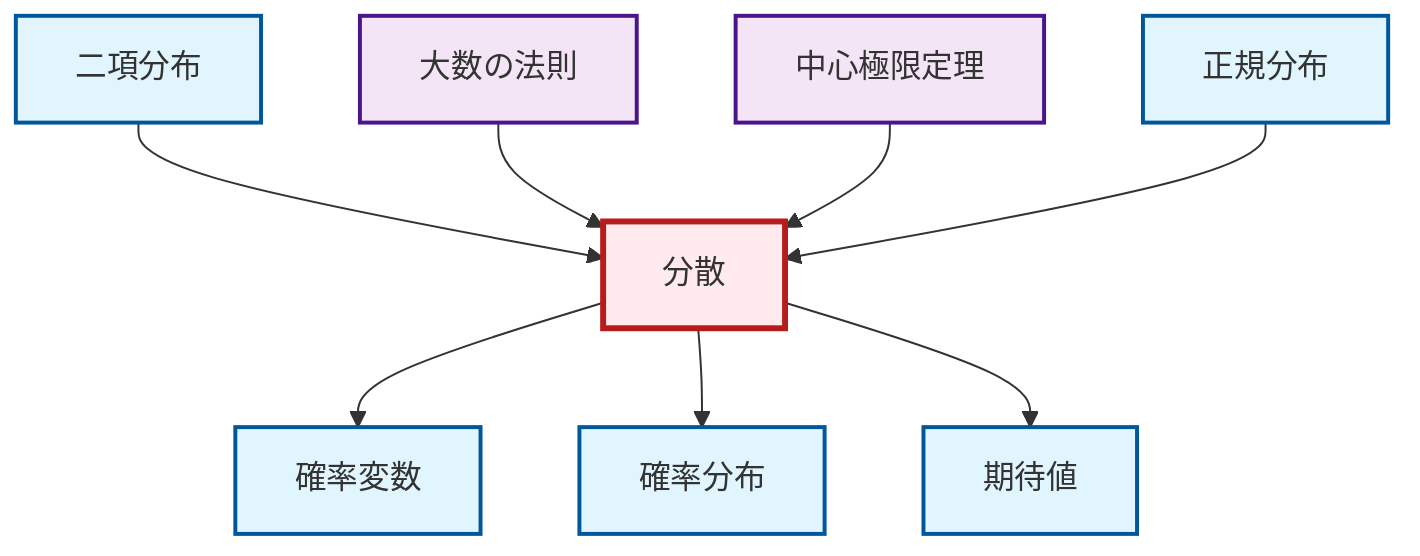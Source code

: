 graph TD
    classDef definition fill:#e1f5fe,stroke:#01579b,stroke-width:2px
    classDef theorem fill:#f3e5f5,stroke:#4a148c,stroke-width:2px
    classDef axiom fill:#fff3e0,stroke:#e65100,stroke-width:2px
    classDef example fill:#e8f5e9,stroke:#1b5e20,stroke-width:2px
    classDef current fill:#ffebee,stroke:#b71c1c,stroke-width:3px
    def-binomial-distribution["二項分布"]:::definition
    thm-central-limit["中心極限定理"]:::theorem
    def-variance["分散"]:::definition
    def-normal-distribution["正規分布"]:::definition
    def-random-variable["確率変数"]:::definition
    def-expectation["期待値"]:::definition
    def-probability-distribution["確率分布"]:::definition
    thm-law-of-large-numbers["大数の法則"]:::theorem
    def-variance --> def-random-variable
    def-variance --> def-probability-distribution
    def-binomial-distribution --> def-variance
    thm-law-of-large-numbers --> def-variance
    thm-central-limit --> def-variance
    def-normal-distribution --> def-variance
    def-variance --> def-expectation
    class def-variance current